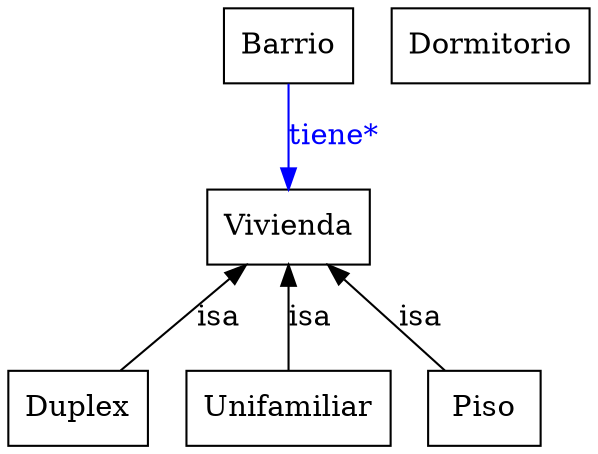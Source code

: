 digraph Ontologia {
	graph [bb="0,0,236,210"];
	node [label="\N"];
	Duplex	 [color="0.0,0.0,0.0",
		fontcolor="0.0,0.0,0.0",
		height=0.5,
		label=Duplex,
		pos="28,18",
		shape=box,
		width=0.77778];
	Vivienda	 [color="0.0,0.0,0.0",
		fontcolor="0.0,0.0,0.0",
		height=0.5,
		label=Vivienda,
		pos="113,105",
		shape=box,
		width=0.90278];
	Vivienda -> Duplex	 [color="0.0,0.0,0.0",
		dir=back,
		fontcolor="0.0,0.0,0.0",
		label=isa,
		lp="84,61.5",
		pos="s,95.799,86.799 88.467,79.467 74.603,65.603 57.612,48.612 45.175,36.175"];
	Unifamiliar	 [color="0.0,0.0,0.0",
		fontcolor="0.0,0.0,0.0",
		height=0.5,
		label=Unifamiliar,
		pos="113,18",
		shape=box,
		width=1.0694];
	Vivienda -> Unifamiliar	 [color="0.0,0.0,0.0",
		dir=back,
		fontcolor="0.0,0.0,0.0",
		label=isa,
		lp="121,61.5",
		pos="s,113,86.799 113,76.734 113,63.419 113,47.806 113,36.175"];
	Piso	 [color="0.0,0.0,0.0",
		fontcolor="0.0,0.0,0.0",
		height=0.5,
		label=Piso,
		pos="197,18",
		shape=box,
		width=0.75];
	Vivienda -> Piso	 [color="0.0,0.0,0.0",
		dir=back,
		fontcolor="0.0,0.0,0.0",
		label=isa,
		lp="169,61.5",
		pos="s,130,86.799 137.24,79.467 150.95,65.603 167.74,48.612 180.03,36.175"];
	Dormitorio	 [color="0.0,0.0,0.0",
		fontcolor="0.0,0.0,0.0",
		height=0.5,
		label=Dormitorio,
		pos="197,192",
		shape=box,
		width=1.0833];
	Barrio	 [color="0.0,0.0,0.0",
		fontcolor="0.0,0.0,0.0",
		height=0.5,
		label=Barrio,
		pos="113,192",
		shape=box,
		width=0.75];
	Barrio -> Vivienda	 [color="0.6666667,1.0,1.0",
		fontcolor="0.6666667,1.0,1.0",
		label="tiene*",
		lp="129.5,148.5",
		pos="e,113,123.18 113,173.8 113,162.16 113,146.55 113,133.24",
		style=filled];
}
